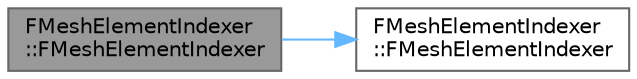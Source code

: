 digraph "FMeshElementIndexer::FMeshElementIndexer"
{
 // INTERACTIVE_SVG=YES
 // LATEX_PDF_SIZE
  bgcolor="transparent";
  edge [fontname=Helvetica,fontsize=10,labelfontname=Helvetica,labelfontsize=10];
  node [fontname=Helvetica,fontsize=10,shape=box,height=0.2,width=0.4];
  rankdir="LR";
  Node1 [id="Node000001",label="FMeshElementIndexer\l::FMeshElementIndexer",height=0.2,width=0.4,color="gray40", fillcolor="grey60", style="filled", fontcolor="black",tooltip=" "];
  Node1 -> Node2 [id="edge1_Node000001_Node000002",color="steelblue1",style="solid",tooltip=" "];
  Node2 [id="Node000002",label="FMeshElementIndexer\l::FMeshElementIndexer",height=0.2,width=0.4,color="grey40", fillcolor="white", style="filled",URL="$da/dd3/classFMeshElementIndexer.html#a378fd3fc865948d784b13fcb27691b89",tooltip=" "];
}

